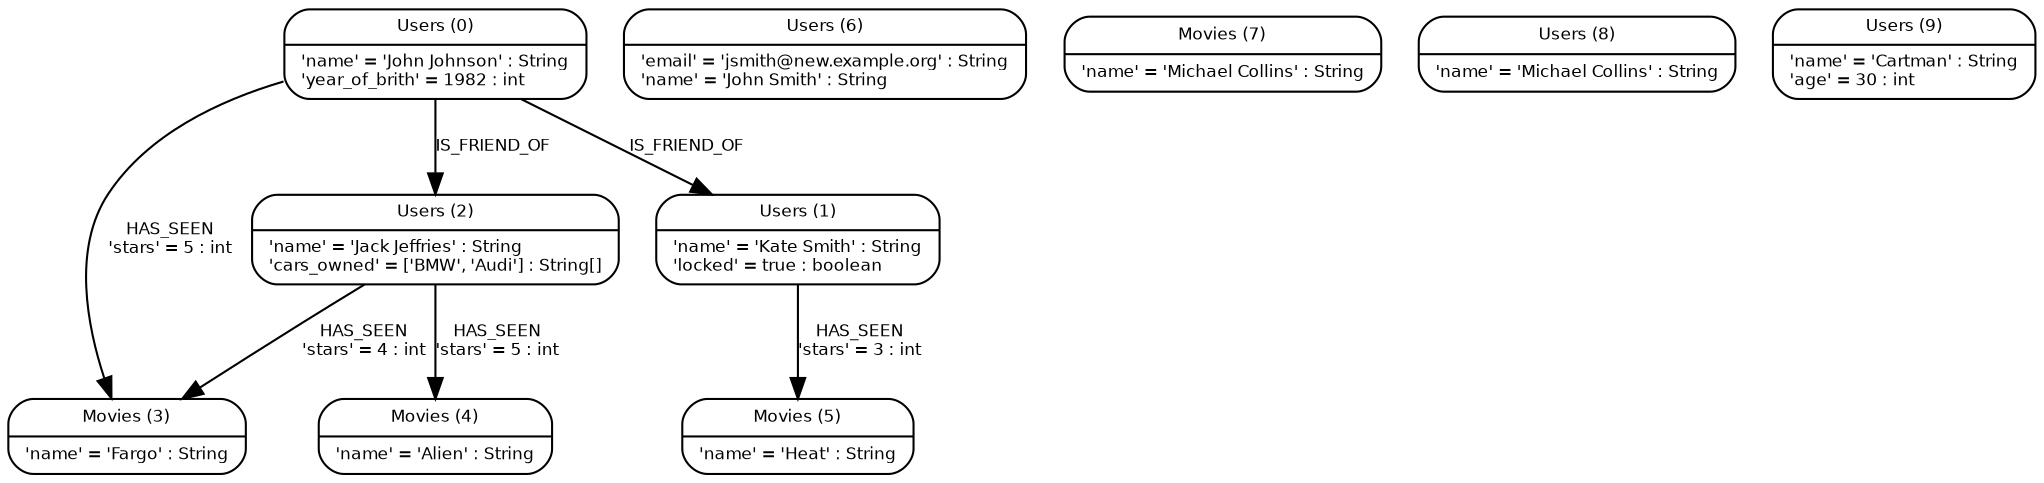 digraph Neo {
  node [
    shape = "Mrecord"
    fontsize = "8"
    fontname = "Bitstream Vera Sans"
  ]
  edge [
    fontsize = "8"
    fontname = "Bitstream Vera Sans"
  ]
  N0 [
    label = "{Users (0)|'name' = 'John Johnson' : String\l'year_of_brith' = 1982 : int\l}"
  ]
  N0 -> N3 [
    label = "HAS_SEEN\n'stars' = 5 : int\l"
  ]
  N0 -> N2 [
    label = "IS_FRIEND_OF\n"
  ]
  N0 -> N1 [
    label = "IS_FRIEND_OF\n"
  ]
  N1 [
    label = "{Users (1)|'name' = 'Kate Smith' : String\l'locked' = true : boolean\l}"
  ]
  N1 -> N5 [
    label = "HAS_SEEN\n'stars' = 3 : int\l"
  ]
  N2 [
    label = "{Users (2)|'name' = 'Jack Jeffries' : String\l'cars_owned' = ['BMW', 'Audi'] : String[]\l}"
  ]
  N2 -> N4 [
    label = "HAS_SEEN\n'stars' = 5 : int\l"
  ]
  N2 -> N3 [
    label = "HAS_SEEN\n'stars' = 4 : int\l"
  ]
  N3 [
    label = "{Movies (3)|'name' = 'Fargo' : String\l}"
  ]
  N4 [
    label = "{Movies (4)|'name' = 'Alien' : String\l}"
  ]
  N5 [
    label = "{Movies (5)|'name' = 'Heat' : String\l}"
  ]
  N6 [
    label = "{Users (6)|'email' = 'jsmith@new.example.org' : String\l'name' = 'John Smith' : String\l}"
  ]
  N7 [
    label = "{Movies (7)|'name' = 'Michael Collins' : String\l}"
  ]
  N8 [
    label = "{Users (8)|'name' = 'Michael Collins' : String\l}"
  ]
  N9 [
    label = "{Users (9)|'name' = 'Cartman' : String\l'age' = 30 : int\l}"
  ]
}
